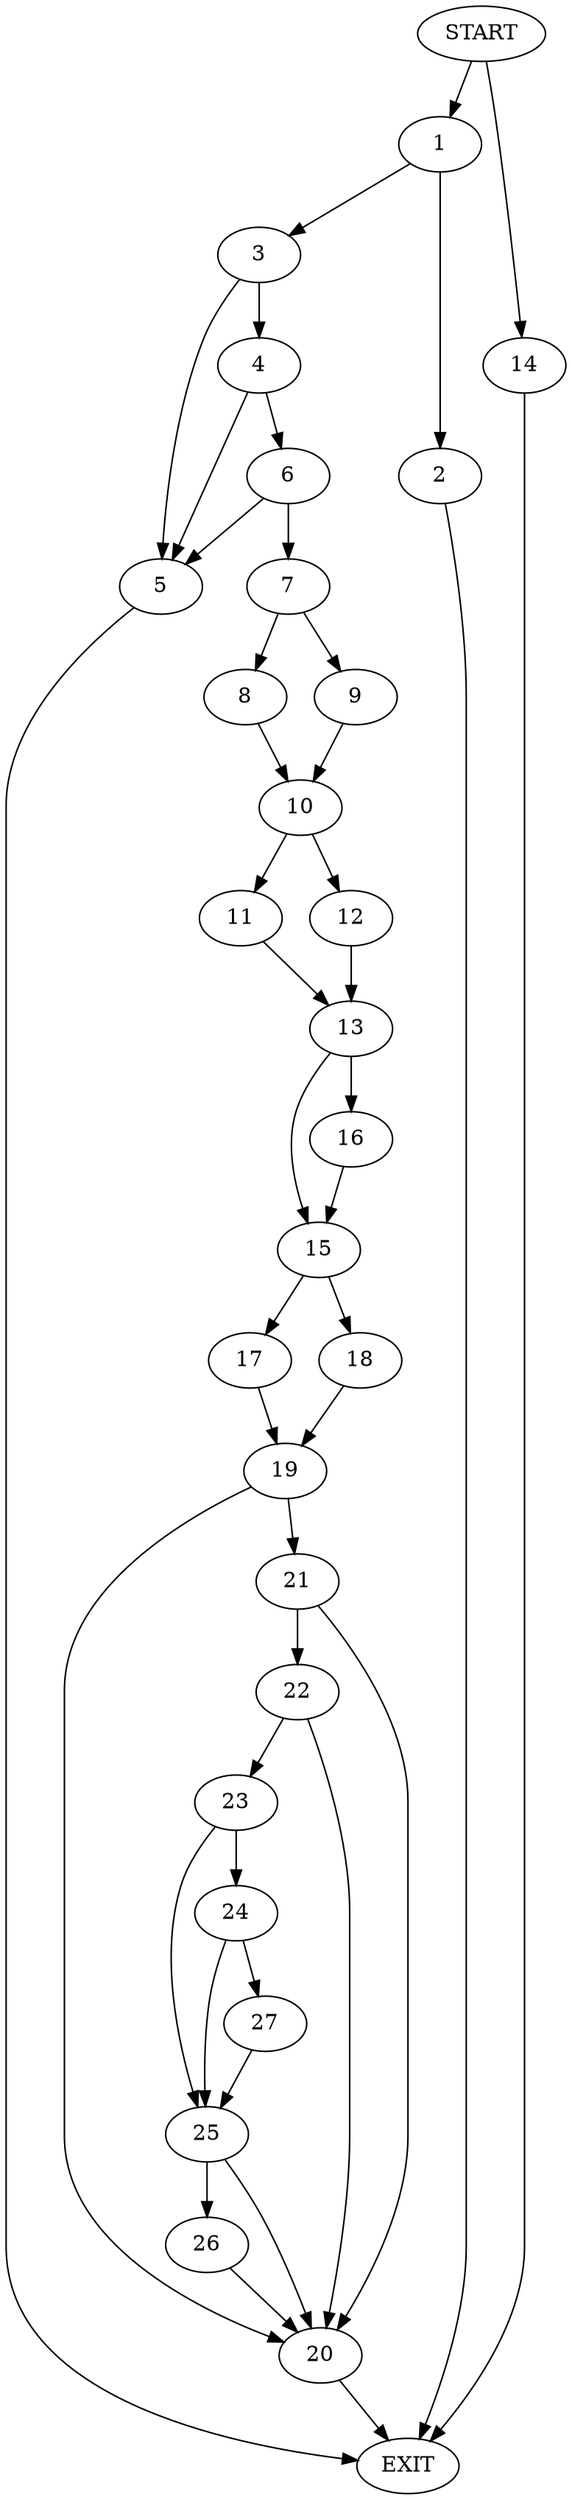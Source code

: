 digraph {
0 [label="START"]
28 [label="EXIT"]
0 -> 1
1 -> 2
1 -> 3
2 -> 28
3 -> 4
3 -> 5
4 -> 5
4 -> 6
5 -> 28
6 -> 7
6 -> 5
7 -> 8
7 -> 9
8 -> 10
9 -> 10
10 -> 11
10 -> 12
11 -> 13
12 -> 13
0 -> 14
14 -> 28
13 -> 15
13 -> 16
16 -> 15
15 -> 17
15 -> 18
17 -> 19
18 -> 19
19 -> 20
19 -> 21
20 -> 28
21 -> 20
21 -> 22
22 -> 20
22 -> 23
23 -> 24
23 -> 25
25 -> 26
25 -> 20
24 -> 27
24 -> 25
27 -> 25
26 -> 20
}
